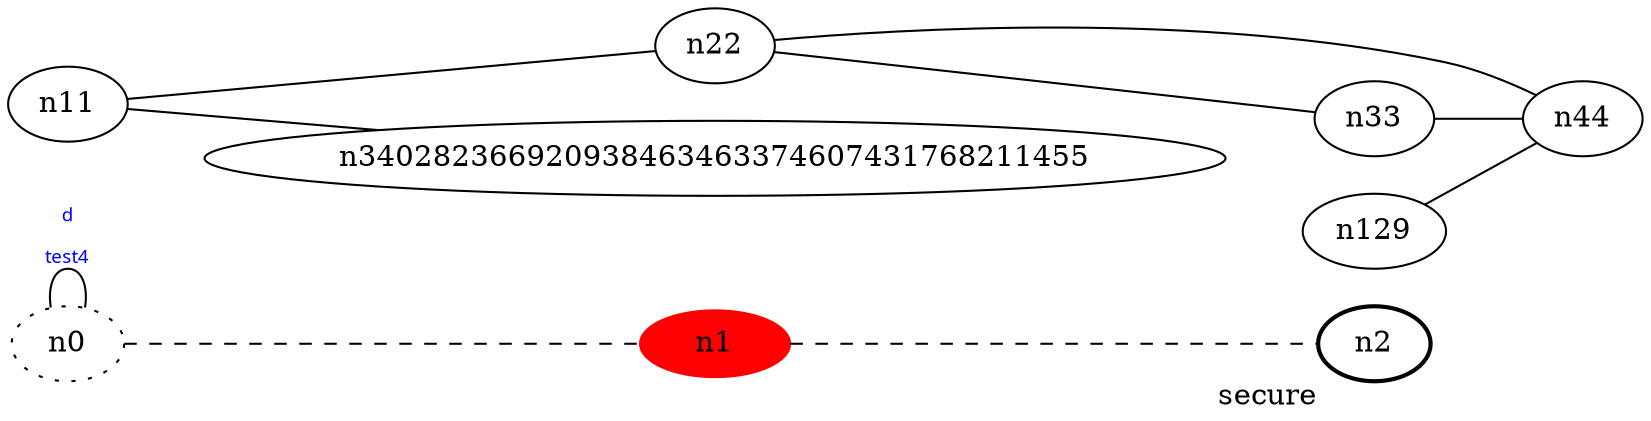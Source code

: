 graph test4 {
	rankdir=LR;
	fontcolor=blue; /* c0; c1; c0 -- c1 */
	n0 [style=dotted, fillcolor="#123456"]; // c2; c3; c2 -- c3
	n1 [height=0, width=1, color=red, style=filled];
	n2 [style=bold, xlabel="secure"];
	n0 -- n1 -- n2[style=dashed];
	n0 -- n0 [fontname="comic sans", label="d\n\l\G", fontcolor=blue, fontsize=9];
	n11 -- n22;
	n11 -- n340282366920938463463374607431768211455;
	n129 -- n44;
	n22 -- n33;
	n22 -- n44;
	n33 -- n44;
}

